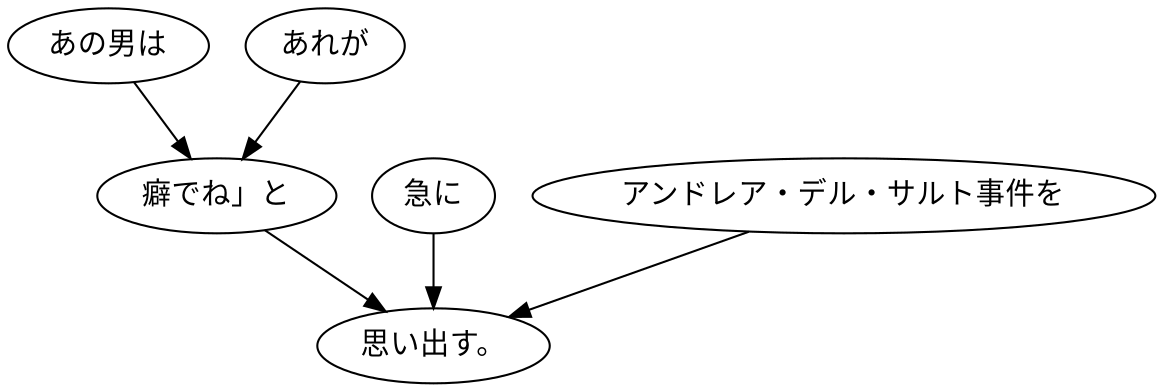 digraph graph771 {
	node0 [label="あの男は"];
	node1 [label="あれが"];
	node2 [label="癖でね」と"];
	node3 [label="急に"];
	node4 [label="アンドレア・デル・サルト事件を"];
	node5 [label="思い出す。"];
	node0 -> node2;
	node1 -> node2;
	node2 -> node5;
	node3 -> node5;
	node4 -> node5;
}

